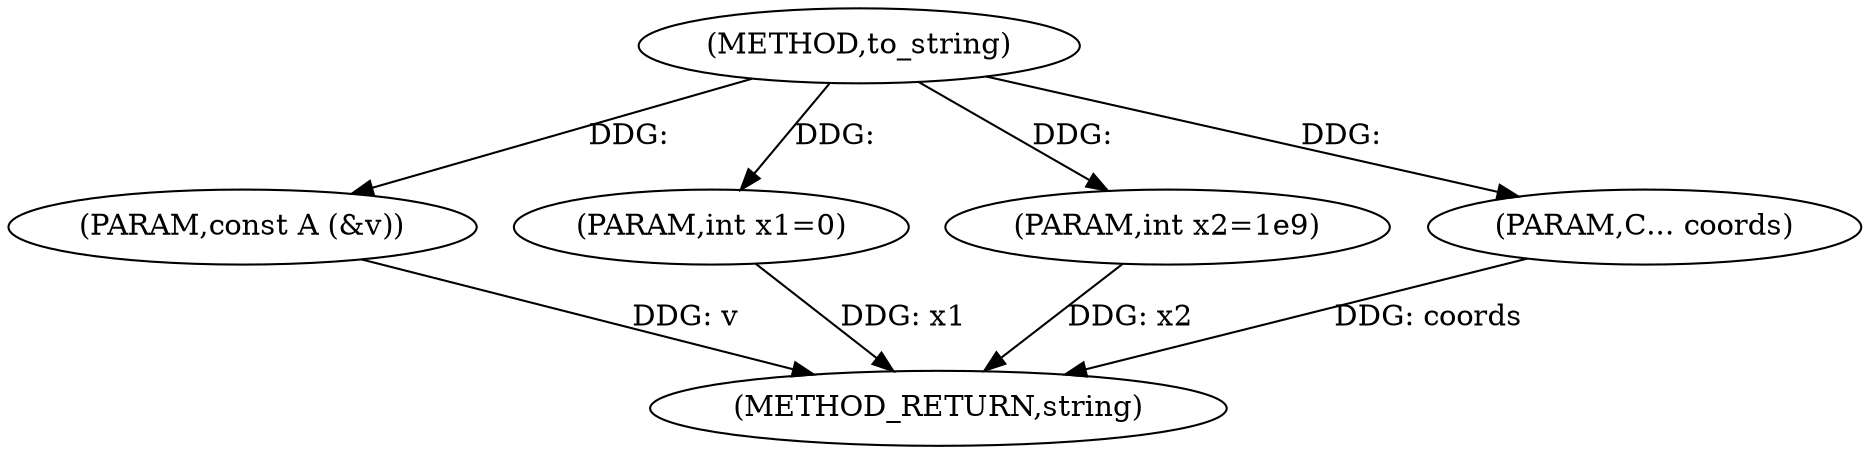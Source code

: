 digraph "to_string" {  
"1000201" [label = "(METHOD,to_string)" ]
"1000207" [label = "(METHOD_RETURN,string)" ]
"1000202" [label = "(PARAM,const A (&v))" ]
"1000203" [label = "(PARAM,int x1=0)" ]
"1000204" [label = "(PARAM,int x2=1e9)" ]
"1000205" [label = "(PARAM,C... coords)" ]
  "1000202" -> "1000207"  [ label = "DDG: v"] 
  "1000203" -> "1000207"  [ label = "DDG: x1"] 
  "1000204" -> "1000207"  [ label = "DDG: x2"] 
  "1000205" -> "1000207"  [ label = "DDG: coords"] 
  "1000201" -> "1000202"  [ label = "DDG: "] 
  "1000201" -> "1000203"  [ label = "DDG: "] 
  "1000201" -> "1000204"  [ label = "DDG: "] 
  "1000201" -> "1000205"  [ label = "DDG: "] 
}
